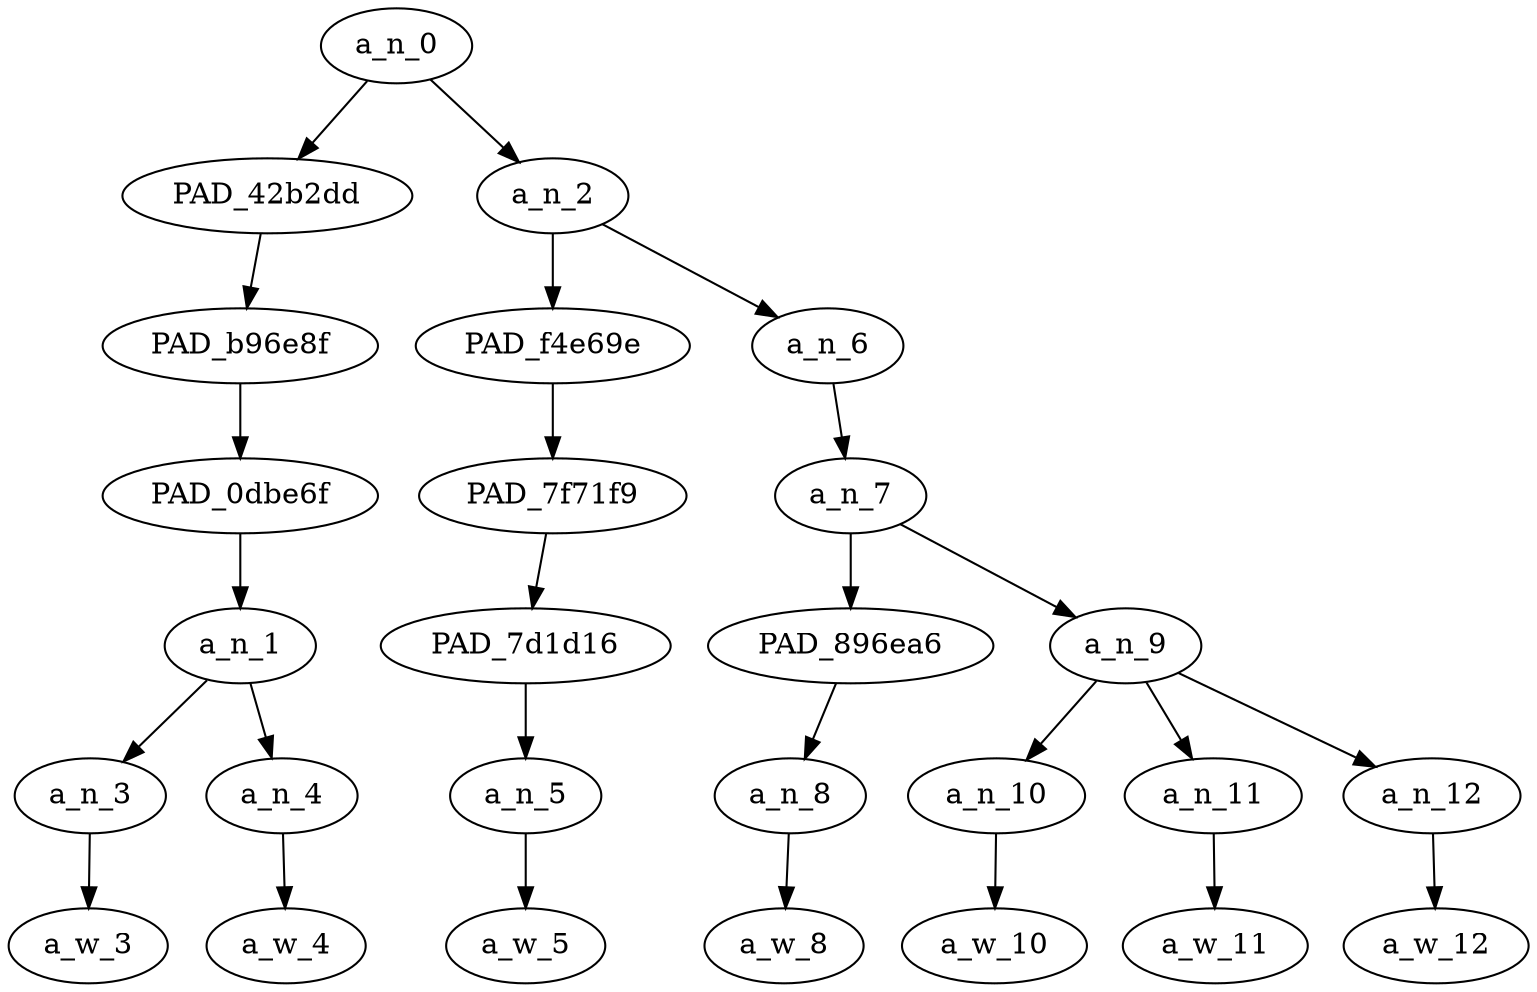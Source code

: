 strict digraph "" {
	a_n_0	[div_dir=1,
		index=0,
		level=6,
		pos="1.75,6!",
		text_span="[0, 1, 2, 3, 4, 5, 6]",
		value=0.99999999];
	PAD_42b2dd	[div_dir=-1,
		index=0,
		level=5,
		pos="0.5,5!",
		text_span="[0, 1]",
		value=0.40014362];
	a_n_0 -> PAD_42b2dd;
	a_n_2	[div_dir=1,
		index=1,
		level=5,
		pos="3.0,5!",
		text_span="[2, 3, 4, 5, 6]",
		value=0.59920569];
	a_n_0 -> a_n_2;
	PAD_b96e8f	[div_dir=-1,
		index=0,
		level=4,
		pos="0.5,4!",
		text_span="[0, 1]",
		value=0.40014362];
	PAD_42b2dd -> PAD_b96e8f;
	PAD_0dbe6f	[div_dir=-1,
		index=0,
		level=3,
		pos="0.5,3!",
		text_span="[0, 1]",
		value=0.40014362];
	PAD_b96e8f -> PAD_0dbe6f;
	a_n_1	[div_dir=-1,
		index=0,
		level=2,
		pos="0.5,2!",
		text_span="[0, 1]",
		value=0.40014362];
	PAD_0dbe6f -> a_n_1;
	a_n_3	[div_dir=-1,
		index=0,
		level=1,
		pos="0.0,1!",
		text_span="[0]",
		value=0.20738951];
	a_n_1 -> a_n_3;
	a_n_4	[div_dir=-1,
		index=1,
		level=1,
		pos="1.0,1!",
		text_span="[1]",
		value=0.19232465];
	a_n_1 -> a_n_4;
	a_w_3	[div_dir=0,
		index=0,
		level=0,
		pos="0,0!",
		text_span="[0]",
		value=yellow];
	a_n_3 -> a_w_3;
	a_w_4	[div_dir=0,
		index=1,
		level=0,
		pos="1,0!",
		text_span="[1]",
		value=kirby];
	a_n_4 -> a_w_4;
	PAD_f4e69e	[div_dir=-1,
		index=1,
		level=4,
		pos="2.0,4!",
		text_span="[2]",
		value=0.12784322];
	a_n_2 -> PAD_f4e69e;
	a_n_6	[div_dir=1,
		index=2,
		level=4,
		pos="4.0,4!",
		text_span="[3, 4, 5, 6]",
		value=0.47034555];
	a_n_2 -> a_n_6;
	PAD_7f71f9	[div_dir=-1,
		index=1,
		level=3,
		pos="2.0,3!",
		text_span="[2]",
		value=0.12784322];
	PAD_f4e69e -> PAD_7f71f9;
	PAD_7d1d16	[div_dir=-1,
		index=1,
		level=2,
		pos="2.0,2!",
		text_span="[2]",
		value=0.12784322];
	PAD_7f71f9 -> PAD_7d1d16;
	a_n_5	[div_dir=-1,
		index=2,
		level=1,
		pos="2.0,1!",
		text_span="[2]",
		value=0.12784322];
	PAD_7d1d16 -> a_n_5;
	a_w_5	[div_dir=0,
		index=2,
		level=0,
		pos="2,0!",
		text_span="[2]",
		value=likes];
	a_n_5 -> a_w_5;
	a_n_7	[div_dir=1,
		index=2,
		level=3,
		pos="4.0,3!",
		text_span="[3, 4, 5, 6]",
		value=0.46916297];
	a_n_6 -> a_n_7;
	PAD_896ea6	[div_dir=1,
		index=2,
		level=2,
		pos="3.0,2!",
		text_span="[3]",
		value=0.09829395];
	a_n_7 -> PAD_896ea6;
	a_n_9	[div_dir=1,
		index=3,
		level=2,
		pos="5.0,2!",
		text_span="[4, 5, 6]",
		value=0.36968644];
	a_n_7 -> a_n_9;
	a_n_8	[div_dir=1,
		index=3,
		level=1,
		pos="3.0,1!",
		text_span="[3]",
		value=0.09829395];
	PAD_896ea6 -> a_n_8;
	a_w_8	[div_dir=0,
		index=3,
		level=0,
		pos="3,0!",
		text_span="[3]",
		value=to];
	a_n_8 -> a_w_8;
	a_n_10	[div_dir=1,
		index=4,
		level=1,
		pos="4.0,1!",
		text_span="[4]",
		value=0.13679096];
	a_n_9 -> a_n_10;
	a_n_11	[div_dir=1,
		index=5,
		level=1,
		pos="5.0,1!",
		text_span="[5]",
		value=0.11130569];
	a_n_9 -> a_n_11;
	a_n_12	[div_dir=1,
		index=6,
		level=1,
		pos="6.0,1!",
		text_span="[6]",
		value=0.12067747];
	a_n_9 -> a_n_12;
	a_w_10	[div_dir=0,
		index=4,
		level=0,
		pos="4,0!",
		text_span="[4]",
		value=wear];
	a_n_10 -> a_w_10;
	a_w_11	[div_dir=0,
		index=5,
		level=0,
		pos="5,0!",
		text_span="[5]",
		value=women];
	a_n_11 -> a_w_11;
	a_w_12	[div_dir=0,
		index=6,
		level=0,
		pos="6,0!",
		text_span="[6]",
		value=clothing];
	a_n_12 -> a_w_12;
}
